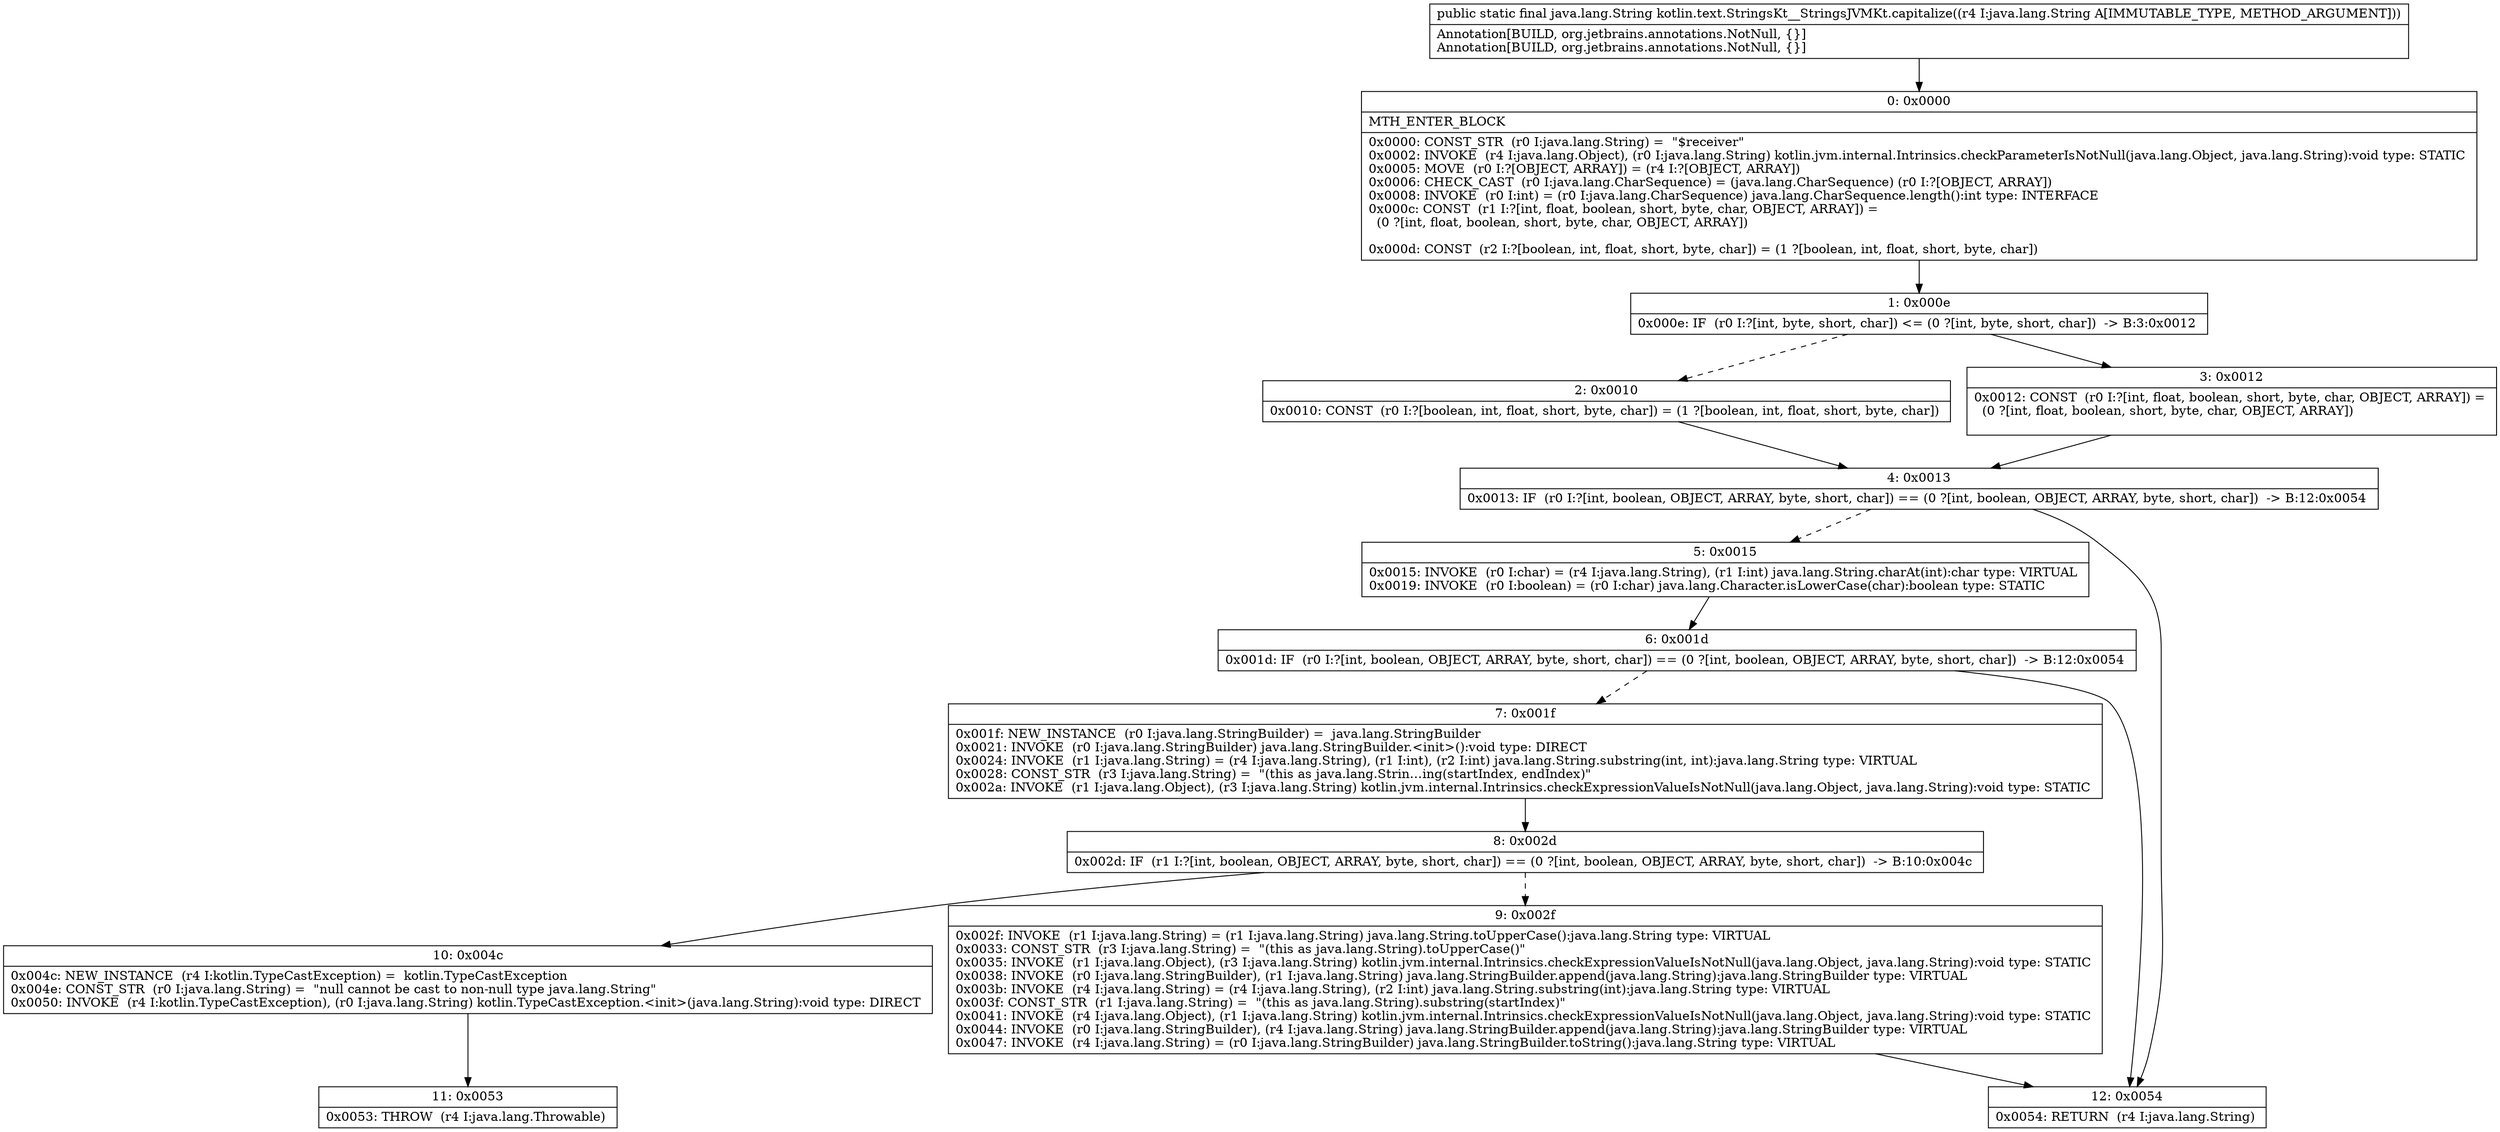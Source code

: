 digraph "CFG forkotlin.text.StringsKt__StringsJVMKt.capitalize(Ljava\/lang\/String;)Ljava\/lang\/String;" {
Node_0 [shape=record,label="{0\:\ 0x0000|MTH_ENTER_BLOCK\l|0x0000: CONST_STR  (r0 I:java.lang.String) =  \"$receiver\" \l0x0002: INVOKE  (r4 I:java.lang.Object), (r0 I:java.lang.String) kotlin.jvm.internal.Intrinsics.checkParameterIsNotNull(java.lang.Object, java.lang.String):void type: STATIC \l0x0005: MOVE  (r0 I:?[OBJECT, ARRAY]) = (r4 I:?[OBJECT, ARRAY]) \l0x0006: CHECK_CAST  (r0 I:java.lang.CharSequence) = (java.lang.CharSequence) (r0 I:?[OBJECT, ARRAY]) \l0x0008: INVOKE  (r0 I:int) = (r0 I:java.lang.CharSequence) java.lang.CharSequence.length():int type: INTERFACE \l0x000c: CONST  (r1 I:?[int, float, boolean, short, byte, char, OBJECT, ARRAY]) = \l  (0 ?[int, float, boolean, short, byte, char, OBJECT, ARRAY])\l \l0x000d: CONST  (r2 I:?[boolean, int, float, short, byte, char]) = (1 ?[boolean, int, float, short, byte, char]) \l}"];
Node_1 [shape=record,label="{1\:\ 0x000e|0x000e: IF  (r0 I:?[int, byte, short, char]) \<= (0 ?[int, byte, short, char])  \-\> B:3:0x0012 \l}"];
Node_2 [shape=record,label="{2\:\ 0x0010|0x0010: CONST  (r0 I:?[boolean, int, float, short, byte, char]) = (1 ?[boolean, int, float, short, byte, char]) \l}"];
Node_3 [shape=record,label="{3\:\ 0x0012|0x0012: CONST  (r0 I:?[int, float, boolean, short, byte, char, OBJECT, ARRAY]) = \l  (0 ?[int, float, boolean, short, byte, char, OBJECT, ARRAY])\l \l}"];
Node_4 [shape=record,label="{4\:\ 0x0013|0x0013: IF  (r0 I:?[int, boolean, OBJECT, ARRAY, byte, short, char]) == (0 ?[int, boolean, OBJECT, ARRAY, byte, short, char])  \-\> B:12:0x0054 \l}"];
Node_5 [shape=record,label="{5\:\ 0x0015|0x0015: INVOKE  (r0 I:char) = (r4 I:java.lang.String), (r1 I:int) java.lang.String.charAt(int):char type: VIRTUAL \l0x0019: INVOKE  (r0 I:boolean) = (r0 I:char) java.lang.Character.isLowerCase(char):boolean type: STATIC \l}"];
Node_6 [shape=record,label="{6\:\ 0x001d|0x001d: IF  (r0 I:?[int, boolean, OBJECT, ARRAY, byte, short, char]) == (0 ?[int, boolean, OBJECT, ARRAY, byte, short, char])  \-\> B:12:0x0054 \l}"];
Node_7 [shape=record,label="{7\:\ 0x001f|0x001f: NEW_INSTANCE  (r0 I:java.lang.StringBuilder) =  java.lang.StringBuilder \l0x0021: INVOKE  (r0 I:java.lang.StringBuilder) java.lang.StringBuilder.\<init\>():void type: DIRECT \l0x0024: INVOKE  (r1 I:java.lang.String) = (r4 I:java.lang.String), (r1 I:int), (r2 I:int) java.lang.String.substring(int, int):java.lang.String type: VIRTUAL \l0x0028: CONST_STR  (r3 I:java.lang.String) =  \"(this as java.lang.Strin…ing(startIndex, endIndex)\" \l0x002a: INVOKE  (r1 I:java.lang.Object), (r3 I:java.lang.String) kotlin.jvm.internal.Intrinsics.checkExpressionValueIsNotNull(java.lang.Object, java.lang.String):void type: STATIC \l}"];
Node_8 [shape=record,label="{8\:\ 0x002d|0x002d: IF  (r1 I:?[int, boolean, OBJECT, ARRAY, byte, short, char]) == (0 ?[int, boolean, OBJECT, ARRAY, byte, short, char])  \-\> B:10:0x004c \l}"];
Node_9 [shape=record,label="{9\:\ 0x002f|0x002f: INVOKE  (r1 I:java.lang.String) = (r1 I:java.lang.String) java.lang.String.toUpperCase():java.lang.String type: VIRTUAL \l0x0033: CONST_STR  (r3 I:java.lang.String) =  \"(this as java.lang.String).toUpperCase()\" \l0x0035: INVOKE  (r1 I:java.lang.Object), (r3 I:java.lang.String) kotlin.jvm.internal.Intrinsics.checkExpressionValueIsNotNull(java.lang.Object, java.lang.String):void type: STATIC \l0x0038: INVOKE  (r0 I:java.lang.StringBuilder), (r1 I:java.lang.String) java.lang.StringBuilder.append(java.lang.String):java.lang.StringBuilder type: VIRTUAL \l0x003b: INVOKE  (r4 I:java.lang.String) = (r4 I:java.lang.String), (r2 I:int) java.lang.String.substring(int):java.lang.String type: VIRTUAL \l0x003f: CONST_STR  (r1 I:java.lang.String) =  \"(this as java.lang.String).substring(startIndex)\" \l0x0041: INVOKE  (r4 I:java.lang.Object), (r1 I:java.lang.String) kotlin.jvm.internal.Intrinsics.checkExpressionValueIsNotNull(java.lang.Object, java.lang.String):void type: STATIC \l0x0044: INVOKE  (r0 I:java.lang.StringBuilder), (r4 I:java.lang.String) java.lang.StringBuilder.append(java.lang.String):java.lang.StringBuilder type: VIRTUAL \l0x0047: INVOKE  (r4 I:java.lang.String) = (r0 I:java.lang.StringBuilder) java.lang.StringBuilder.toString():java.lang.String type: VIRTUAL \l}"];
Node_10 [shape=record,label="{10\:\ 0x004c|0x004c: NEW_INSTANCE  (r4 I:kotlin.TypeCastException) =  kotlin.TypeCastException \l0x004e: CONST_STR  (r0 I:java.lang.String) =  \"null cannot be cast to non\-null type java.lang.String\" \l0x0050: INVOKE  (r4 I:kotlin.TypeCastException), (r0 I:java.lang.String) kotlin.TypeCastException.\<init\>(java.lang.String):void type: DIRECT \l}"];
Node_11 [shape=record,label="{11\:\ 0x0053|0x0053: THROW  (r4 I:java.lang.Throwable) \l}"];
Node_12 [shape=record,label="{12\:\ 0x0054|0x0054: RETURN  (r4 I:java.lang.String) \l}"];
MethodNode[shape=record,label="{public static final java.lang.String kotlin.text.StringsKt__StringsJVMKt.capitalize((r4 I:java.lang.String A[IMMUTABLE_TYPE, METHOD_ARGUMENT]))  | Annotation[BUILD, org.jetbrains.annotations.NotNull, \{\}]\lAnnotation[BUILD, org.jetbrains.annotations.NotNull, \{\}]\l}"];
MethodNode -> Node_0;
Node_0 -> Node_1;
Node_1 -> Node_2[style=dashed];
Node_1 -> Node_3;
Node_2 -> Node_4;
Node_3 -> Node_4;
Node_4 -> Node_5[style=dashed];
Node_4 -> Node_12;
Node_5 -> Node_6;
Node_6 -> Node_7[style=dashed];
Node_6 -> Node_12;
Node_7 -> Node_8;
Node_8 -> Node_9[style=dashed];
Node_8 -> Node_10;
Node_9 -> Node_12;
Node_10 -> Node_11;
}

